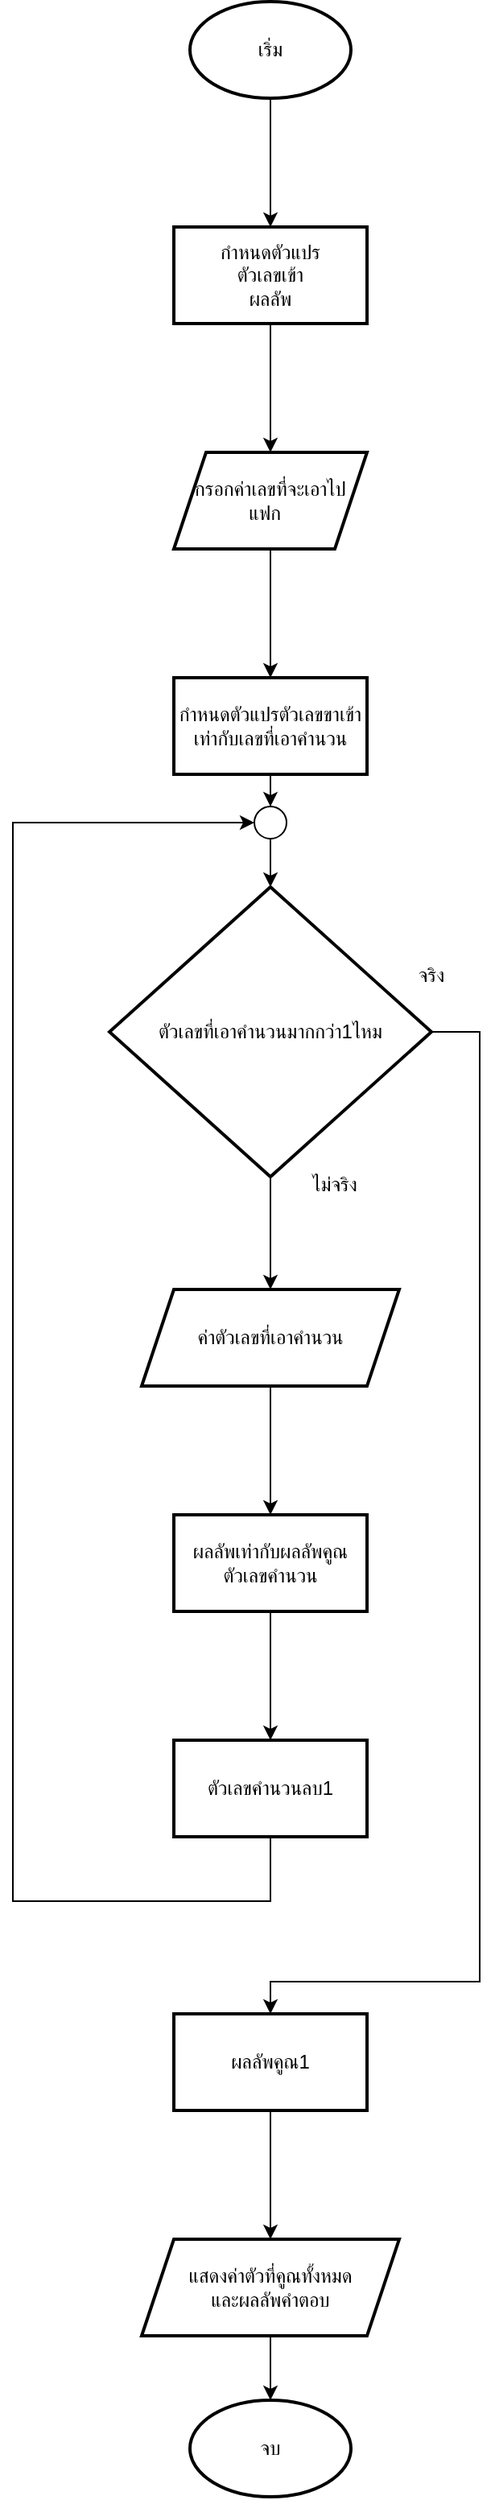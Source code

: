 <mxfile version="25.0.3">
  <diagram name="Page-1" id="P2XdZQBQtvuNtlfGF5m1">
    <mxGraphModel dx="1135" dy="600" grid="1" gridSize="10" guides="1" tooltips="1" connect="1" arrows="1" fold="1" page="1" pageScale="1" pageWidth="850" pageHeight="1100" math="0" shadow="0">
      <root>
        <mxCell id="0" />
        <mxCell id="1" parent="0" />
        <mxCell id="dKi2m8iZU2WcHvJxLKiq-3" value="" style="edgeStyle=orthogonalEdgeStyle;rounded=0;orthogonalLoop=1;jettySize=auto;html=1;" edge="1" parent="1" source="dKi2m8iZU2WcHvJxLKiq-1" target="dKi2m8iZU2WcHvJxLKiq-2">
          <mxGeometry relative="1" as="geometry" />
        </mxCell>
        <mxCell id="dKi2m8iZU2WcHvJxLKiq-1" value="เริ่ม" style="strokeWidth=2;html=1;shape=mxgraph.flowchart.start_1;whiteSpace=wrap;" vertex="1" parent="1">
          <mxGeometry x="340" y="60" width="100" height="60" as="geometry" />
        </mxCell>
        <mxCell id="dKi2m8iZU2WcHvJxLKiq-5" value="" style="edgeStyle=orthogonalEdgeStyle;rounded=0;orthogonalLoop=1;jettySize=auto;html=1;" edge="1" parent="1" source="dKi2m8iZU2WcHvJxLKiq-2" target="dKi2m8iZU2WcHvJxLKiq-4">
          <mxGeometry relative="1" as="geometry" />
        </mxCell>
        <mxCell id="dKi2m8iZU2WcHvJxLKiq-2" value="กำหนดตัวแปร&lt;div&gt;ตัวเลขเข้า&lt;/div&gt;&lt;div&gt;ผลลัพ&lt;/div&gt;" style="whiteSpace=wrap;html=1;strokeWidth=2;" vertex="1" parent="1">
          <mxGeometry x="330" y="200" width="120" height="60" as="geometry" />
        </mxCell>
        <mxCell id="dKi2m8iZU2WcHvJxLKiq-9" value="" style="edgeStyle=orthogonalEdgeStyle;rounded=0;orthogonalLoop=1;jettySize=auto;html=1;" edge="1" parent="1" source="dKi2m8iZU2WcHvJxLKiq-4" target="dKi2m8iZU2WcHvJxLKiq-8">
          <mxGeometry relative="1" as="geometry" />
        </mxCell>
        <mxCell id="dKi2m8iZU2WcHvJxLKiq-4" value="กรอกค่าเลขที่จะเอาไปแฟก&lt;span style=&quot;white-space: pre;&quot;&gt;&#x9;&lt;/span&gt;" style="shape=parallelogram;perimeter=parallelogramPerimeter;whiteSpace=wrap;html=1;fixedSize=1;strokeWidth=2;" vertex="1" parent="1">
          <mxGeometry x="330" y="340" width="120" height="60" as="geometry" />
        </mxCell>
        <mxCell id="dKi2m8iZU2WcHvJxLKiq-11" value="" style="edgeStyle=orthogonalEdgeStyle;rounded=0;orthogonalLoop=1;jettySize=auto;html=1;" edge="1" parent="1" source="dKi2m8iZU2WcHvJxLKiq-21" target="dKi2m8iZU2WcHvJxLKiq-10">
          <mxGeometry relative="1" as="geometry" />
        </mxCell>
        <mxCell id="dKi2m8iZU2WcHvJxLKiq-8" value="กำหนดตัวแปรตัวเลขขาเข้าเท่ากับเลขที่เอาคำนวน" style="whiteSpace=wrap;html=1;strokeWidth=2;" vertex="1" parent="1">
          <mxGeometry x="330" y="480" width="120" height="60" as="geometry" />
        </mxCell>
        <mxCell id="dKi2m8iZU2WcHvJxLKiq-13" value="" style="edgeStyle=orthogonalEdgeStyle;rounded=0;orthogonalLoop=1;jettySize=auto;html=1;" edge="1" parent="1" source="dKi2m8iZU2WcHvJxLKiq-10" target="dKi2m8iZU2WcHvJxLKiq-12">
          <mxGeometry relative="1" as="geometry" />
        </mxCell>
        <mxCell id="dKi2m8iZU2WcHvJxLKiq-24" style="edgeStyle=orthogonalEdgeStyle;rounded=0;orthogonalLoop=1;jettySize=auto;html=1;" edge="1" parent="1" source="dKi2m8iZU2WcHvJxLKiq-10">
          <mxGeometry relative="1" as="geometry">
            <mxPoint x="390" y="1310" as="targetPoint" />
            <Array as="points">
              <mxPoint x="520" y="700" />
              <mxPoint x="520" y="1290" />
            </Array>
          </mxGeometry>
        </mxCell>
        <mxCell id="dKi2m8iZU2WcHvJxLKiq-10" value="ตัวเลขที่เอาคำนวนมากกว่า1ไหม" style="rhombus;whiteSpace=wrap;html=1;strokeWidth=2;" vertex="1" parent="1">
          <mxGeometry x="290" y="610" width="200" height="180" as="geometry" />
        </mxCell>
        <mxCell id="dKi2m8iZU2WcHvJxLKiq-17" value="" style="edgeStyle=orthogonalEdgeStyle;rounded=0;orthogonalLoop=1;jettySize=auto;html=1;" edge="1" parent="1" source="dKi2m8iZU2WcHvJxLKiq-12" target="dKi2m8iZU2WcHvJxLKiq-16">
          <mxGeometry relative="1" as="geometry" />
        </mxCell>
        <mxCell id="dKi2m8iZU2WcHvJxLKiq-12" value="ค่าตัวเลขที่เอาคำนวน" style="shape=parallelogram;perimeter=parallelogramPerimeter;whiteSpace=wrap;html=1;fixedSize=1;strokeWidth=2;" vertex="1" parent="1">
          <mxGeometry x="310" y="860" width="160" height="60" as="geometry" />
        </mxCell>
        <mxCell id="dKi2m8iZU2WcHvJxLKiq-14" value="ไม่จริง" style="text;html=1;align=center;verticalAlign=middle;whiteSpace=wrap;rounded=0;" vertex="1" parent="1">
          <mxGeometry x="400" y="780" width="60" height="30" as="geometry" />
        </mxCell>
        <mxCell id="dKi2m8iZU2WcHvJxLKiq-15" value="จริง" style="text;html=1;align=center;verticalAlign=middle;whiteSpace=wrap;rounded=0;" vertex="1" parent="1">
          <mxGeometry x="460" y="650" width="60" height="30" as="geometry" />
        </mxCell>
        <mxCell id="dKi2m8iZU2WcHvJxLKiq-19" value="" style="edgeStyle=orthogonalEdgeStyle;rounded=0;orthogonalLoop=1;jettySize=auto;html=1;" edge="1" parent="1" source="dKi2m8iZU2WcHvJxLKiq-16" target="dKi2m8iZU2WcHvJxLKiq-18">
          <mxGeometry relative="1" as="geometry" />
        </mxCell>
        <mxCell id="dKi2m8iZU2WcHvJxLKiq-16" value="ผลลัพเท่ากับผลลัพคูณตัวเลขคำนวน" style="whiteSpace=wrap;html=1;strokeWidth=2;" vertex="1" parent="1">
          <mxGeometry x="330" y="1000" width="120" height="60" as="geometry" />
        </mxCell>
        <mxCell id="dKi2m8iZU2WcHvJxLKiq-20" style="edgeStyle=orthogonalEdgeStyle;rounded=0;orthogonalLoop=1;jettySize=auto;html=1;entryX=0;entryY=0.5;entryDx=0;entryDy=0;entryPerimeter=0;" edge="1" parent="1" source="dKi2m8iZU2WcHvJxLKiq-18" target="dKi2m8iZU2WcHvJxLKiq-21">
          <mxGeometry relative="1" as="geometry">
            <mxPoint x="380" y="570" as="targetPoint" />
            <Array as="points">
              <mxPoint x="390" y="1240" />
              <mxPoint x="230" y="1240" />
              <mxPoint x="230" y="570" />
            </Array>
          </mxGeometry>
        </mxCell>
        <mxCell id="dKi2m8iZU2WcHvJxLKiq-18" value="ตัวเลขคำนวนลบ1" style="whiteSpace=wrap;html=1;strokeWidth=2;" vertex="1" parent="1">
          <mxGeometry x="330" y="1140" width="120" height="60" as="geometry" />
        </mxCell>
        <mxCell id="dKi2m8iZU2WcHvJxLKiq-22" value="" style="edgeStyle=orthogonalEdgeStyle;rounded=0;orthogonalLoop=1;jettySize=auto;html=1;" edge="1" parent="1" source="dKi2m8iZU2WcHvJxLKiq-8" target="dKi2m8iZU2WcHvJxLKiq-21">
          <mxGeometry relative="1" as="geometry">
            <mxPoint x="390" y="540" as="sourcePoint" />
            <mxPoint x="390" y="610" as="targetPoint" />
          </mxGeometry>
        </mxCell>
        <mxCell id="dKi2m8iZU2WcHvJxLKiq-21" value="" style="verticalLabelPosition=bottom;verticalAlign=top;html=1;shape=mxgraph.flowchart.on-page_reference;" vertex="1" parent="1">
          <mxGeometry x="380" y="560" width="20" height="20" as="geometry" />
        </mxCell>
        <mxCell id="dKi2m8iZU2WcHvJxLKiq-27" value="" style="edgeStyle=orthogonalEdgeStyle;rounded=0;orthogonalLoop=1;jettySize=auto;html=1;" edge="1" parent="1" source="dKi2m8iZU2WcHvJxLKiq-25" target="dKi2m8iZU2WcHvJxLKiq-26">
          <mxGeometry relative="1" as="geometry" />
        </mxCell>
        <mxCell id="dKi2m8iZU2WcHvJxLKiq-25" value="ผลลัพคูณ1" style="whiteSpace=wrap;html=1;strokeWidth=2;" vertex="1" parent="1">
          <mxGeometry x="330" y="1310" width="120" height="60" as="geometry" />
        </mxCell>
        <mxCell id="dKi2m8iZU2WcHvJxLKiq-29" value="" style="edgeStyle=orthogonalEdgeStyle;rounded=0;orthogonalLoop=1;jettySize=auto;html=1;" edge="1" parent="1" source="dKi2m8iZU2WcHvJxLKiq-26" target="dKi2m8iZU2WcHvJxLKiq-28">
          <mxGeometry relative="1" as="geometry" />
        </mxCell>
        <mxCell id="dKi2m8iZU2WcHvJxLKiq-26" value="แสดงค่าตัวที่คูณทั้งหมด&lt;div&gt;และผลลัพคำตอบ&lt;/div&gt;" style="shape=parallelogram;perimeter=parallelogramPerimeter;whiteSpace=wrap;html=1;fixedSize=1;strokeWidth=2;" vertex="1" parent="1">
          <mxGeometry x="310" y="1450" width="160" height="60" as="geometry" />
        </mxCell>
        <mxCell id="dKi2m8iZU2WcHvJxLKiq-28" value="จบ" style="strokeWidth=2;html=1;shape=mxgraph.flowchart.start_1;whiteSpace=wrap;" vertex="1" parent="1">
          <mxGeometry x="340" y="1550" width="100" height="60" as="geometry" />
        </mxCell>
      </root>
    </mxGraphModel>
  </diagram>
</mxfile>
